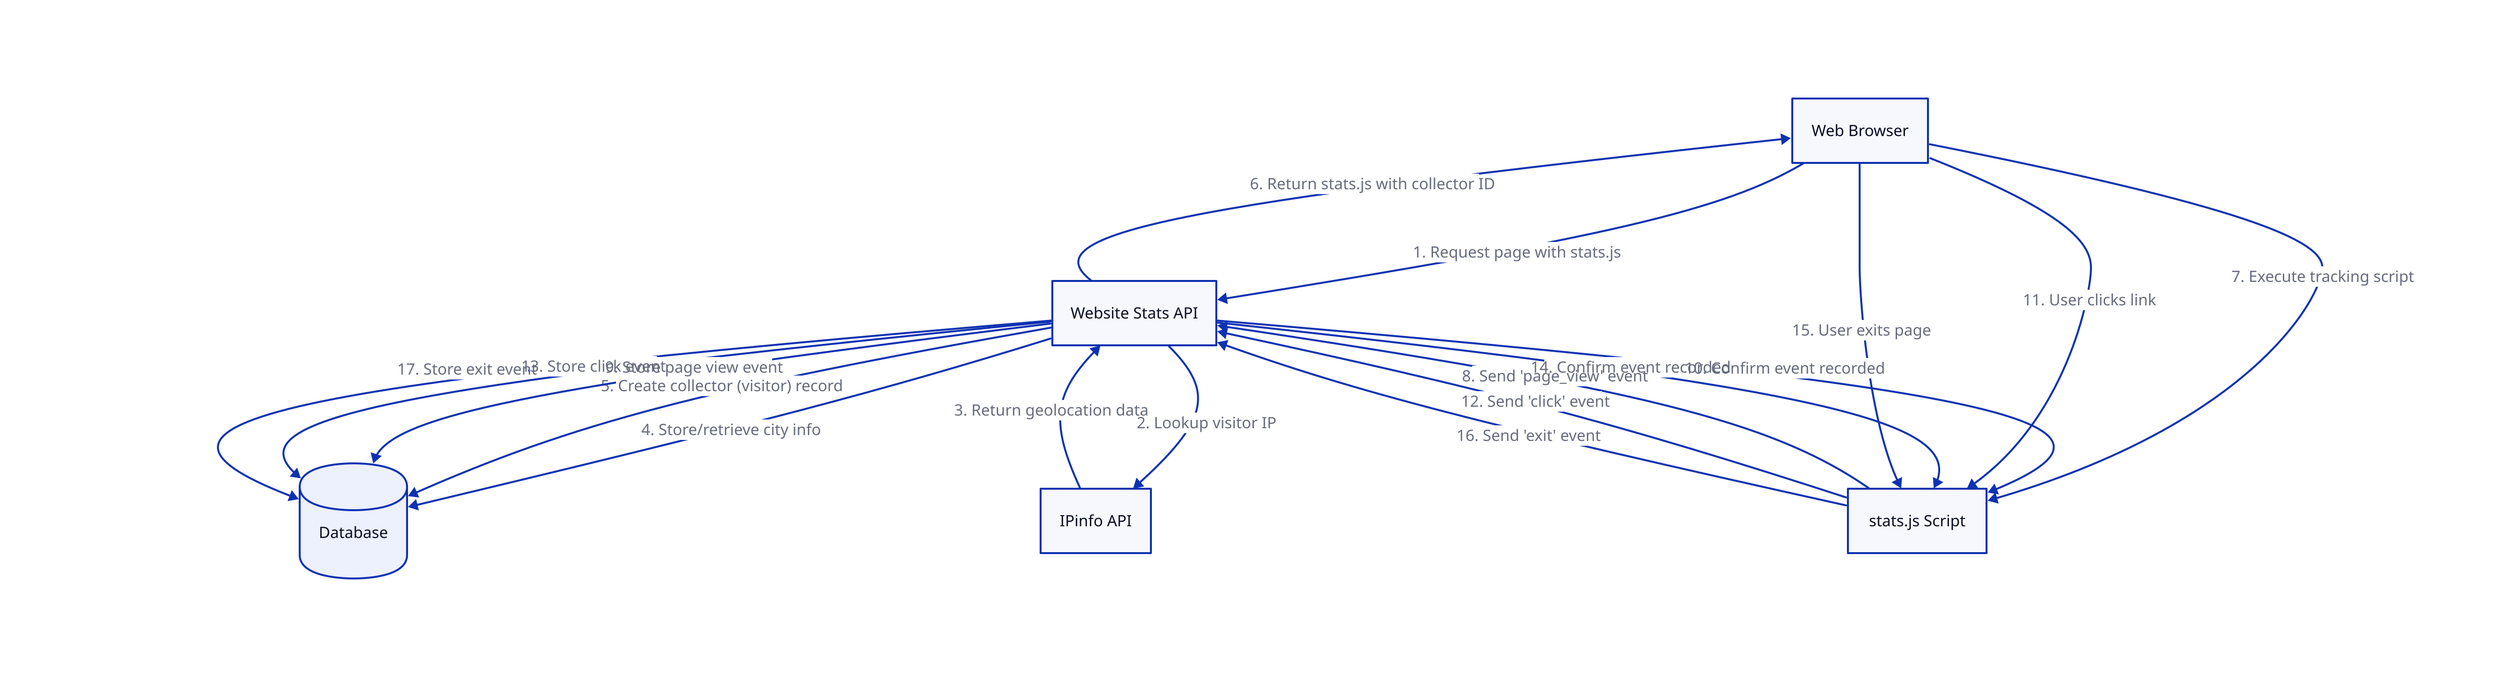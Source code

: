 # Sequence Diagram for Visitor Tracking

browser: "Web Browser" {
  shape: rectangle
}

stats_js: "stats.js Script" {
  shape: rectangle
}

api: "Website Stats API" {
  shape: rectangle
}

ipinfo: "IPinfo API" {
  shape: rectangle
}

db: "Database" {
  shape: cylinder
}

# Initial page load
browser -> api: "1. Request page with stats.js"
api -> ipinfo: "2. Lookup visitor IP"
ipinfo -> api: "3. Return geolocation data"
api -> db: "4. Store/retrieve city info"
api -> db: "5. Create collector (visitor) record"
api -> browser: "6. Return stats.js with collector ID"

# Browser loads script
browser -> stats_js: "7. Execute tracking script"
stats_js -> api: "8. Send 'page_view' event"
api -> db: "9. Store page view event"
api -> stats_js: "10. Confirm event recorded"

# User interaction
browser -> stats_js: "11. User clicks link"
stats_js -> api: "12. Send 'click' event"
api -> db: "13. Store click event"
api -> stats_js: "14. Confirm event recorded"

# User leaves page
browser -> stats_js: "15. User exits page"
stats_js -> api: "16. Send 'exit' event"
api -> db: "17. Store exit event"

